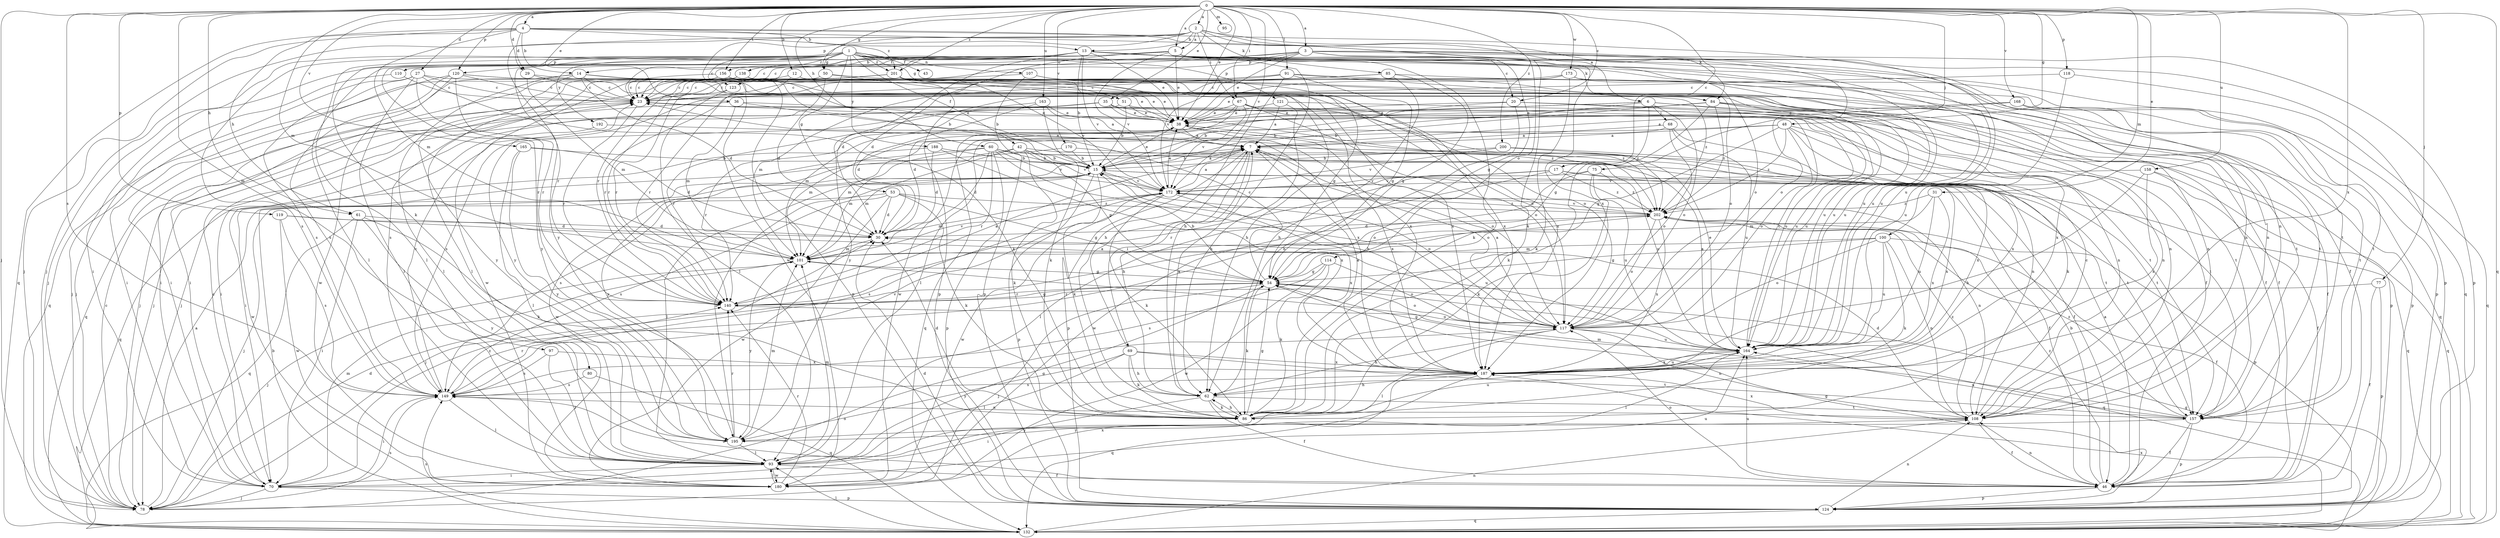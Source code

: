 strict digraph  {
0;
1;
2;
3;
4;
5;
6;
7;
12;
13;
14;
15;
17;
20;
23;
27;
29;
30;
31;
35;
36;
38;
42;
43;
46;
48;
50;
51;
53;
54;
60;
61;
62;
67;
68;
69;
70;
75;
77;
78;
80;
84;
85;
86;
91;
93;
95;
97;
100;
101;
107;
108;
110;
114;
117;
118;
119;
120;
121;
123;
124;
132;
138;
140;
149;
156;
157;
158;
163;
164;
165;
168;
170;
172;
173;
180;
187;
188;
192;
195;
200;
201;
202;
0 -> 2  [label=a];
0 -> 3  [label=a];
0 -> 4  [label=a];
0 -> 5  [label=a];
0 -> 12  [label=b];
0 -> 17  [label=c];
0 -> 20  [label=c];
0 -> 27  [label=d];
0 -> 29  [label=d];
0 -> 31  [label=e];
0 -> 35  [label=e];
0 -> 36  [label=e];
0 -> 38  [label=e];
0 -> 48  [label=g];
0 -> 50  [label=g];
0 -> 60  [label=h];
0 -> 61  [label=h];
0 -> 67  [label=i];
0 -> 75  [label=j];
0 -> 77  [label=j];
0 -> 78  [label=j];
0 -> 91  [label=l];
0 -> 95  [label=m];
0 -> 97  [label=m];
0 -> 100  [label=m];
0 -> 101  [label=m];
0 -> 118  [label=p];
0 -> 119  [label=p];
0 -> 120  [label=p];
0 -> 132  [label=q];
0 -> 149  [label=s];
0 -> 156  [label=t];
0 -> 158  [label=u];
0 -> 163  [label=u];
0 -> 165  [label=v];
0 -> 168  [label=v];
0 -> 170  [label=v];
0 -> 172  [label=v];
0 -> 173  [label=w];
0 -> 187  [label=x];
0 -> 200  [label=z];
0 -> 201  [label=z];
1 -> 42  [label=f];
1 -> 43  [label=f];
1 -> 46  [label=f];
1 -> 50  [label=g];
1 -> 51  [label=g];
1 -> 53  [label=g];
1 -> 78  [label=j];
1 -> 80  [label=k];
1 -> 84  [label=k];
1 -> 93  [label=l];
1 -> 107  [label=n];
1 -> 120  [label=p];
1 -> 121  [label=p];
1 -> 132  [label=q];
1 -> 138  [label=r];
1 -> 140  [label=r];
1 -> 149  [label=s];
1 -> 188  [label=y];
1 -> 192  [label=y];
1 -> 201  [label=z];
2 -> 5  [label=a];
2 -> 6  [label=a];
2 -> 13  [label=b];
2 -> 67  [label=i];
2 -> 78  [label=j];
2 -> 84  [label=k];
2 -> 85  [label=k];
2 -> 86  [label=k];
2 -> 123  [label=p];
2 -> 180  [label=w];
2 -> 195  [label=y];
3 -> 20  [label=c];
3 -> 23  [label=c];
3 -> 38  [label=e];
3 -> 54  [label=g];
3 -> 110  [label=o];
3 -> 114  [label=o];
3 -> 117  [label=o];
3 -> 123  [label=p];
3 -> 124  [label=p];
3 -> 140  [label=r];
3 -> 164  [label=u];
3 -> 172  [label=v];
4 -> 13  [label=b];
4 -> 14  [label=b];
4 -> 29  [label=d];
4 -> 61  [label=h];
4 -> 78  [label=j];
4 -> 101  [label=m];
4 -> 108  [label=n];
4 -> 132  [label=q];
4 -> 164  [label=u];
4 -> 187  [label=x];
4 -> 201  [label=z];
5 -> 14  [label=b];
5 -> 23  [label=c];
5 -> 30  [label=d];
5 -> 38  [label=e];
5 -> 86  [label=k];
5 -> 108  [label=n];
5 -> 124  [label=p];
5 -> 164  [label=u];
5 -> 172  [label=v];
5 -> 195  [label=y];
6 -> 15  [label=b];
6 -> 38  [label=e];
6 -> 54  [label=g];
6 -> 68  [label=i];
6 -> 93  [label=l];
6 -> 117  [label=o];
6 -> 124  [label=p];
6 -> 187  [label=x];
7 -> 15  [label=b];
7 -> 62  [label=h];
7 -> 69  [label=i];
7 -> 117  [label=o];
7 -> 124  [label=p];
12 -> 23  [label=c];
12 -> 62  [label=h];
12 -> 117  [label=o];
12 -> 140  [label=r];
13 -> 15  [label=b];
13 -> 23  [label=c];
13 -> 30  [label=d];
13 -> 38  [label=e];
13 -> 62  [label=h];
13 -> 70  [label=i];
13 -> 93  [label=l];
13 -> 108  [label=n];
13 -> 117  [label=o];
13 -> 156  [label=t];
13 -> 157  [label=t];
13 -> 164  [label=u];
13 -> 172  [label=v];
14 -> 23  [label=c];
14 -> 30  [label=d];
14 -> 46  [label=f];
14 -> 70  [label=i];
14 -> 93  [label=l];
14 -> 187  [label=x];
14 -> 195  [label=y];
15 -> 7  [label=a];
15 -> 38  [label=e];
15 -> 46  [label=f];
15 -> 86  [label=k];
15 -> 93  [label=l];
15 -> 117  [label=o];
15 -> 124  [label=p];
15 -> 149  [label=s];
15 -> 172  [label=v];
17 -> 93  [label=l];
17 -> 132  [label=q];
17 -> 140  [label=r];
17 -> 172  [label=v];
17 -> 187  [label=x];
17 -> 202  [label=z];
20 -> 15  [label=b];
20 -> 38  [label=e];
20 -> 46  [label=f];
20 -> 62  [label=h];
20 -> 164  [label=u];
23 -> 38  [label=e];
23 -> 132  [label=q];
23 -> 140  [label=r];
27 -> 23  [label=c];
27 -> 78  [label=j];
27 -> 86  [label=k];
27 -> 93  [label=l];
27 -> 140  [label=r];
27 -> 149  [label=s];
27 -> 187  [label=x];
29 -> 23  [label=c];
29 -> 38  [label=e];
29 -> 101  [label=m];
30 -> 101  [label=m];
31 -> 101  [label=m];
31 -> 164  [label=u];
31 -> 187  [label=x];
31 -> 202  [label=z];
35 -> 38  [label=e];
35 -> 70  [label=i];
35 -> 78  [label=j];
35 -> 140  [label=r];
35 -> 164  [label=u];
35 -> 187  [label=x];
35 -> 202  [label=z];
36 -> 38  [label=e];
36 -> 78  [label=j];
36 -> 101  [label=m];
36 -> 202  [label=z];
38 -> 7  [label=a];
38 -> 117  [label=o];
38 -> 132  [label=q];
38 -> 140  [label=r];
38 -> 187  [label=x];
42 -> 15  [label=b];
42 -> 46  [label=f];
42 -> 54  [label=g];
42 -> 86  [label=k];
42 -> 101  [label=m];
42 -> 172  [label=v];
42 -> 195  [label=y];
46 -> 7  [label=a];
46 -> 15  [label=b];
46 -> 108  [label=n];
46 -> 117  [label=o];
46 -> 124  [label=p];
46 -> 149  [label=s];
46 -> 164  [label=u];
46 -> 202  [label=z];
48 -> 7  [label=a];
48 -> 54  [label=g];
48 -> 86  [label=k];
48 -> 101  [label=m];
48 -> 117  [label=o];
48 -> 157  [label=t];
48 -> 187  [label=x];
48 -> 202  [label=z];
50 -> 23  [label=c];
50 -> 30  [label=d];
50 -> 38  [label=e];
50 -> 157  [label=t];
51 -> 15  [label=b];
51 -> 38  [label=e];
51 -> 78  [label=j];
51 -> 108  [label=n];
53 -> 30  [label=d];
53 -> 54  [label=g];
53 -> 78  [label=j];
53 -> 86  [label=k];
53 -> 149  [label=s];
53 -> 180  [label=w];
53 -> 202  [label=z];
54 -> 15  [label=b];
54 -> 23  [label=c];
54 -> 78  [label=j];
54 -> 86  [label=k];
54 -> 117  [label=o];
54 -> 132  [label=q];
54 -> 140  [label=r];
60 -> 15  [label=b];
60 -> 30  [label=d];
60 -> 101  [label=m];
60 -> 117  [label=o];
60 -> 124  [label=p];
60 -> 140  [label=r];
60 -> 157  [label=t];
60 -> 164  [label=u];
60 -> 172  [label=v];
60 -> 180  [label=w];
61 -> 30  [label=d];
61 -> 70  [label=i];
61 -> 86  [label=k];
61 -> 132  [label=q];
61 -> 195  [label=y];
62 -> 7  [label=a];
62 -> 46  [label=f];
62 -> 70  [label=i];
62 -> 86  [label=k];
62 -> 157  [label=t];
67 -> 30  [label=d];
67 -> 38  [label=e];
67 -> 117  [label=o];
67 -> 124  [label=p];
67 -> 172  [label=v];
67 -> 180  [label=w];
67 -> 202  [label=z];
68 -> 7  [label=a];
68 -> 101  [label=m];
68 -> 108  [label=n];
68 -> 117  [label=o];
68 -> 164  [label=u];
69 -> 7  [label=a];
69 -> 62  [label=h];
69 -> 86  [label=k];
69 -> 93  [label=l];
69 -> 157  [label=t];
69 -> 187  [label=x];
69 -> 195  [label=y];
70 -> 23  [label=c];
70 -> 78  [label=j];
70 -> 101  [label=m];
70 -> 124  [label=p];
70 -> 164  [label=u];
70 -> 202  [label=z];
75 -> 86  [label=k];
75 -> 164  [label=u];
75 -> 172  [label=v];
75 -> 180  [label=w];
75 -> 202  [label=z];
77 -> 46  [label=f];
77 -> 124  [label=p];
77 -> 140  [label=r];
78 -> 7  [label=a];
78 -> 23  [label=c];
78 -> 30  [label=d];
78 -> 117  [label=o];
78 -> 149  [label=s];
80 -> 132  [label=q];
80 -> 149  [label=s];
84 -> 15  [label=b];
84 -> 38  [label=e];
84 -> 86  [label=k];
84 -> 101  [label=m];
84 -> 108  [label=n];
84 -> 157  [label=t];
84 -> 164  [label=u];
84 -> 202  [label=z];
85 -> 23  [label=c];
85 -> 54  [label=g];
85 -> 62  [label=h];
85 -> 101  [label=m];
85 -> 124  [label=p];
86 -> 30  [label=d];
86 -> 54  [label=g];
86 -> 62  [label=h];
86 -> 164  [label=u];
91 -> 23  [label=c];
91 -> 54  [label=g];
91 -> 62  [label=h];
91 -> 108  [label=n];
91 -> 140  [label=r];
91 -> 164  [label=u];
91 -> 195  [label=y];
93 -> 46  [label=f];
93 -> 54  [label=g];
93 -> 70  [label=i];
93 -> 101  [label=m];
93 -> 180  [label=w];
97 -> 93  [label=l];
97 -> 149  [label=s];
97 -> 187  [label=x];
100 -> 46  [label=f];
100 -> 54  [label=g];
100 -> 86  [label=k];
100 -> 101  [label=m];
100 -> 108  [label=n];
100 -> 117  [label=o];
100 -> 164  [label=u];
101 -> 54  [label=g];
101 -> 78  [label=j];
101 -> 172  [label=v];
101 -> 195  [label=y];
107 -> 23  [label=c];
107 -> 54  [label=g];
107 -> 124  [label=p];
107 -> 202  [label=z];
108 -> 23  [label=c];
108 -> 30  [label=d];
108 -> 46  [label=f];
108 -> 187  [label=x];
108 -> 195  [label=y];
108 -> 202  [label=z];
110 -> 23  [label=c];
110 -> 78  [label=j];
114 -> 54  [label=g];
114 -> 86  [label=k];
114 -> 117  [label=o];
114 -> 149  [label=s];
114 -> 180  [label=w];
117 -> 7  [label=a];
117 -> 15  [label=b];
117 -> 62  [label=h];
117 -> 93  [label=l];
117 -> 108  [label=n];
117 -> 164  [label=u];
118 -> 23  [label=c];
118 -> 132  [label=q];
118 -> 164  [label=u];
119 -> 30  [label=d];
119 -> 149  [label=s];
119 -> 164  [label=u];
119 -> 180  [label=w];
120 -> 23  [label=c];
120 -> 70  [label=i];
120 -> 117  [label=o];
120 -> 140  [label=r];
120 -> 149  [label=s];
120 -> 164  [label=u];
120 -> 180  [label=w];
121 -> 7  [label=a];
121 -> 38  [label=e];
121 -> 62  [label=h];
121 -> 157  [label=t];
123 -> 93  [label=l];
123 -> 140  [label=r];
124 -> 30  [label=d];
124 -> 54  [label=g];
124 -> 108  [label=n];
124 -> 132  [label=q];
132 -> 15  [label=b];
132 -> 54  [label=g];
132 -> 93  [label=l];
132 -> 108  [label=n];
132 -> 149  [label=s];
132 -> 187  [label=x];
138 -> 15  [label=b];
138 -> 23  [label=c];
138 -> 149  [label=s];
138 -> 157  [label=t];
138 -> 180  [label=w];
138 -> 187  [label=x];
140 -> 7  [label=a];
140 -> 54  [label=g];
140 -> 117  [label=o];
149 -> 23  [label=c];
149 -> 70  [label=i];
149 -> 93  [label=l];
149 -> 108  [label=n];
149 -> 140  [label=r];
149 -> 172  [label=v];
156 -> 15  [label=b];
156 -> 23  [label=c];
156 -> 46  [label=f];
156 -> 70  [label=i];
156 -> 93  [label=l];
156 -> 108  [label=n];
156 -> 117  [label=o];
156 -> 124  [label=p];
156 -> 132  [label=q];
157 -> 46  [label=f];
157 -> 101  [label=m];
157 -> 124  [label=p];
157 -> 164  [label=u];
157 -> 195  [label=y];
157 -> 202  [label=z];
158 -> 46  [label=f];
158 -> 62  [label=h];
158 -> 132  [label=q];
158 -> 172  [label=v];
158 -> 187  [label=x];
163 -> 7  [label=a];
163 -> 30  [label=d];
163 -> 38  [label=e];
163 -> 86  [label=k];
163 -> 149  [label=s];
164 -> 7  [label=a];
164 -> 23  [label=c];
164 -> 38  [label=e];
164 -> 54  [label=g];
164 -> 93  [label=l];
164 -> 187  [label=x];
165 -> 15  [label=b];
165 -> 30  [label=d];
165 -> 93  [label=l];
165 -> 195  [label=y];
168 -> 7  [label=a];
168 -> 38  [label=e];
168 -> 132  [label=q];
168 -> 157  [label=t];
170 -> 15  [label=b];
170 -> 157  [label=t];
170 -> 180  [label=w];
172 -> 7  [label=a];
172 -> 38  [label=e];
172 -> 86  [label=k];
172 -> 101  [label=m];
172 -> 108  [label=n];
172 -> 149  [label=s];
172 -> 180  [label=w];
172 -> 187  [label=x];
172 -> 202  [label=z];
173 -> 23  [label=c];
173 -> 38  [label=e];
173 -> 86  [label=k];
173 -> 157  [label=t];
173 -> 164  [label=u];
173 -> 195  [label=y];
180 -> 93  [label=l];
180 -> 140  [label=r];
180 -> 187  [label=x];
187 -> 7  [label=a];
187 -> 62  [label=h];
187 -> 132  [label=q];
187 -> 149  [label=s];
187 -> 164  [label=u];
188 -> 15  [label=b];
188 -> 30  [label=d];
188 -> 132  [label=q];
188 -> 187  [label=x];
192 -> 7  [label=a];
192 -> 70  [label=i];
195 -> 15  [label=b];
195 -> 93  [label=l];
195 -> 101  [label=m];
195 -> 140  [label=r];
200 -> 15  [label=b];
200 -> 157  [label=t];
200 -> 172  [label=v];
200 -> 187  [label=x];
201 -> 23  [label=c];
201 -> 38  [label=e];
201 -> 46  [label=f];
201 -> 70  [label=i];
201 -> 124  [label=p];
201 -> 140  [label=r];
201 -> 172  [label=v];
201 -> 187  [label=x];
202 -> 30  [label=d];
202 -> 78  [label=j];
202 -> 117  [label=o];
202 -> 124  [label=p];
202 -> 172  [label=v];
202 -> 187  [label=x];
}
